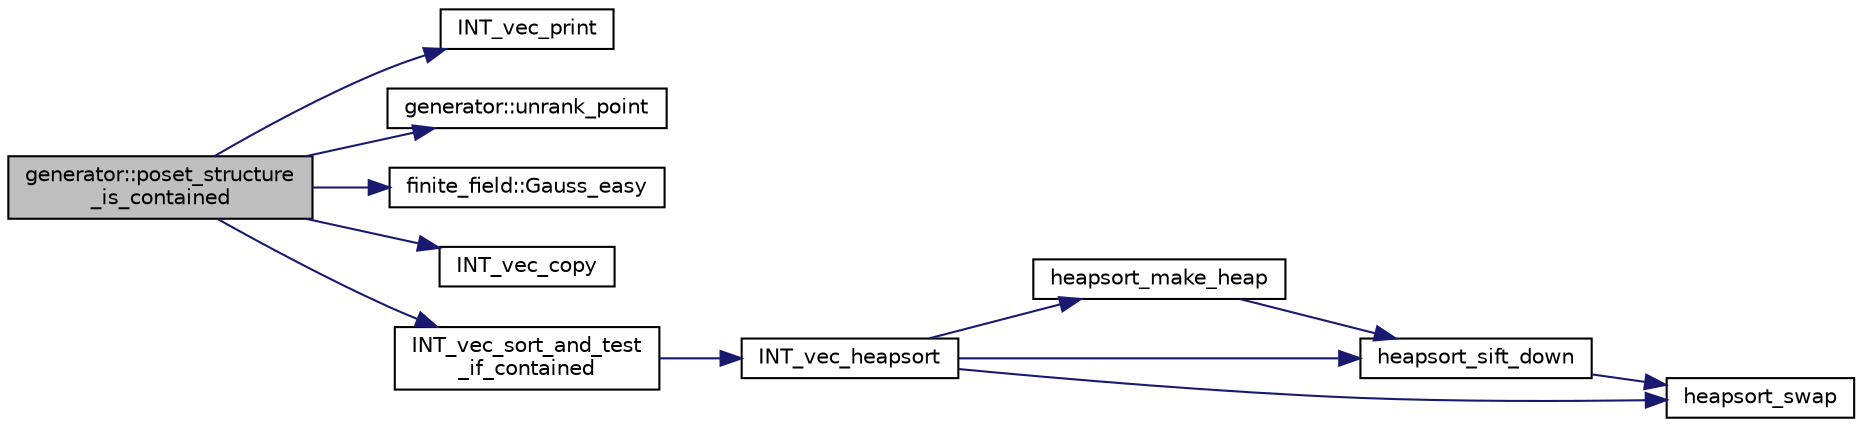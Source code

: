 digraph "generator::poset_structure_is_contained"
{
  edge [fontname="Helvetica",fontsize="10",labelfontname="Helvetica",labelfontsize="10"];
  node [fontname="Helvetica",fontsize="10",shape=record];
  rankdir="LR";
  Node17834 [label="generator::poset_structure\l_is_contained",height=0.2,width=0.4,color="black", fillcolor="grey75", style="filled", fontcolor="black"];
  Node17834 -> Node17835 [color="midnightblue",fontsize="10",style="solid",fontname="Helvetica"];
  Node17835 [label="INT_vec_print",height=0.2,width=0.4,color="black", fillcolor="white", style="filled",URL="$df/dbf/sajeeb_8_c.html#a79a5901af0b47dd0d694109543c027fe"];
  Node17834 -> Node17836 [color="midnightblue",fontsize="10",style="solid",fontname="Helvetica"];
  Node17836 [label="generator::unrank_point",height=0.2,width=0.4,color="black", fillcolor="white", style="filled",URL="$d7/d73/classgenerator.html#ad8842983b197430759b0588712c26693"];
  Node17834 -> Node17837 [color="midnightblue",fontsize="10",style="solid",fontname="Helvetica"];
  Node17837 [label="finite_field::Gauss_easy",height=0.2,width=0.4,color="black", fillcolor="white", style="filled",URL="$df/d5a/classfinite__field.html#a32761bf6c4a41f24b7193352127db8e7"];
  Node17834 -> Node17838 [color="midnightblue",fontsize="10",style="solid",fontname="Helvetica"];
  Node17838 [label="INT_vec_copy",height=0.2,width=0.4,color="black", fillcolor="white", style="filled",URL="$df/dbf/sajeeb_8_c.html#ac2d875e27e009af6ec04d17254d11075"];
  Node17834 -> Node17839 [color="midnightblue",fontsize="10",style="solid",fontname="Helvetica"];
  Node17839 [label="INT_vec_sort_and_test\l_if_contained",height=0.2,width=0.4,color="black", fillcolor="white", style="filled",URL="$d5/de2/foundations_2data__structures_2data__structures_8h.html#aa8b6dcb22480872d7cc0f7d2354026af"];
  Node17839 -> Node17840 [color="midnightblue",fontsize="10",style="solid",fontname="Helvetica"];
  Node17840 [label="INT_vec_heapsort",height=0.2,width=0.4,color="black", fillcolor="white", style="filled",URL="$d4/dd7/sorting_8_c.html#a3590ad9987f801fbfc94634300182f39"];
  Node17840 -> Node17841 [color="midnightblue",fontsize="10",style="solid",fontname="Helvetica"];
  Node17841 [label="heapsort_make_heap",height=0.2,width=0.4,color="black", fillcolor="white", style="filled",URL="$d4/dd7/sorting_8_c.html#a42f24453d7d77eeb1338ebd1a13cfdbb"];
  Node17841 -> Node17842 [color="midnightblue",fontsize="10",style="solid",fontname="Helvetica"];
  Node17842 [label="heapsort_sift_down",height=0.2,width=0.4,color="black", fillcolor="white", style="filled",URL="$d4/dd7/sorting_8_c.html#a65cbb1a6a3f01f511673705437ddc18b"];
  Node17842 -> Node17843 [color="midnightblue",fontsize="10",style="solid",fontname="Helvetica"];
  Node17843 [label="heapsort_swap",height=0.2,width=0.4,color="black", fillcolor="white", style="filled",URL="$d4/dd7/sorting_8_c.html#a8f048362e6065297b19b6975bcbbfcc6"];
  Node17840 -> Node17843 [color="midnightblue",fontsize="10",style="solid",fontname="Helvetica"];
  Node17840 -> Node17842 [color="midnightblue",fontsize="10",style="solid",fontname="Helvetica"];
}

